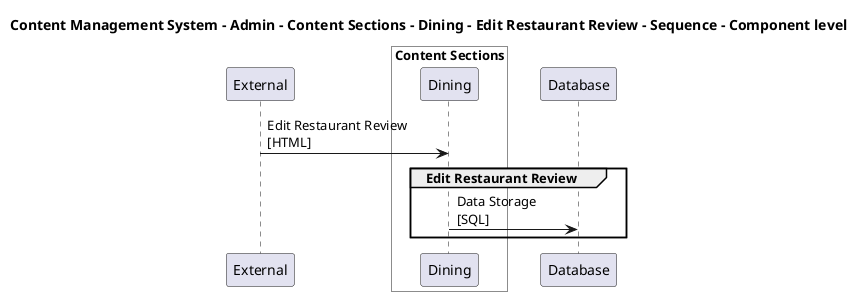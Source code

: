 @startuml

title Content Management System - Admin - Content Sections - Dining - Edit Restaurant Review - Sequence - Component level

participant "External" as C4InterFlow.SoftwareSystems.ExternalSystem

box "Admin" #White
    
box "Content Sections" #White
    participant "Dining" as ContentManagementSystem.SoftwareSystems.Admin.Containers.ContentSections.Components.Dining
end box

end box

participant "Database" as ContentManagementSystem.SoftwareSystems.Database

C4InterFlow.SoftwareSystems.ExternalSystem -> ContentManagementSystem.SoftwareSystems.Admin.Containers.ContentSections.Components.Dining : Edit Restaurant Review\n[HTML]
group Edit Restaurant Review
ContentManagementSystem.SoftwareSystems.Admin.Containers.ContentSections.Components.Dining -> ContentManagementSystem.SoftwareSystems.Database : Data Storage\n[SQL]
end


@enduml
